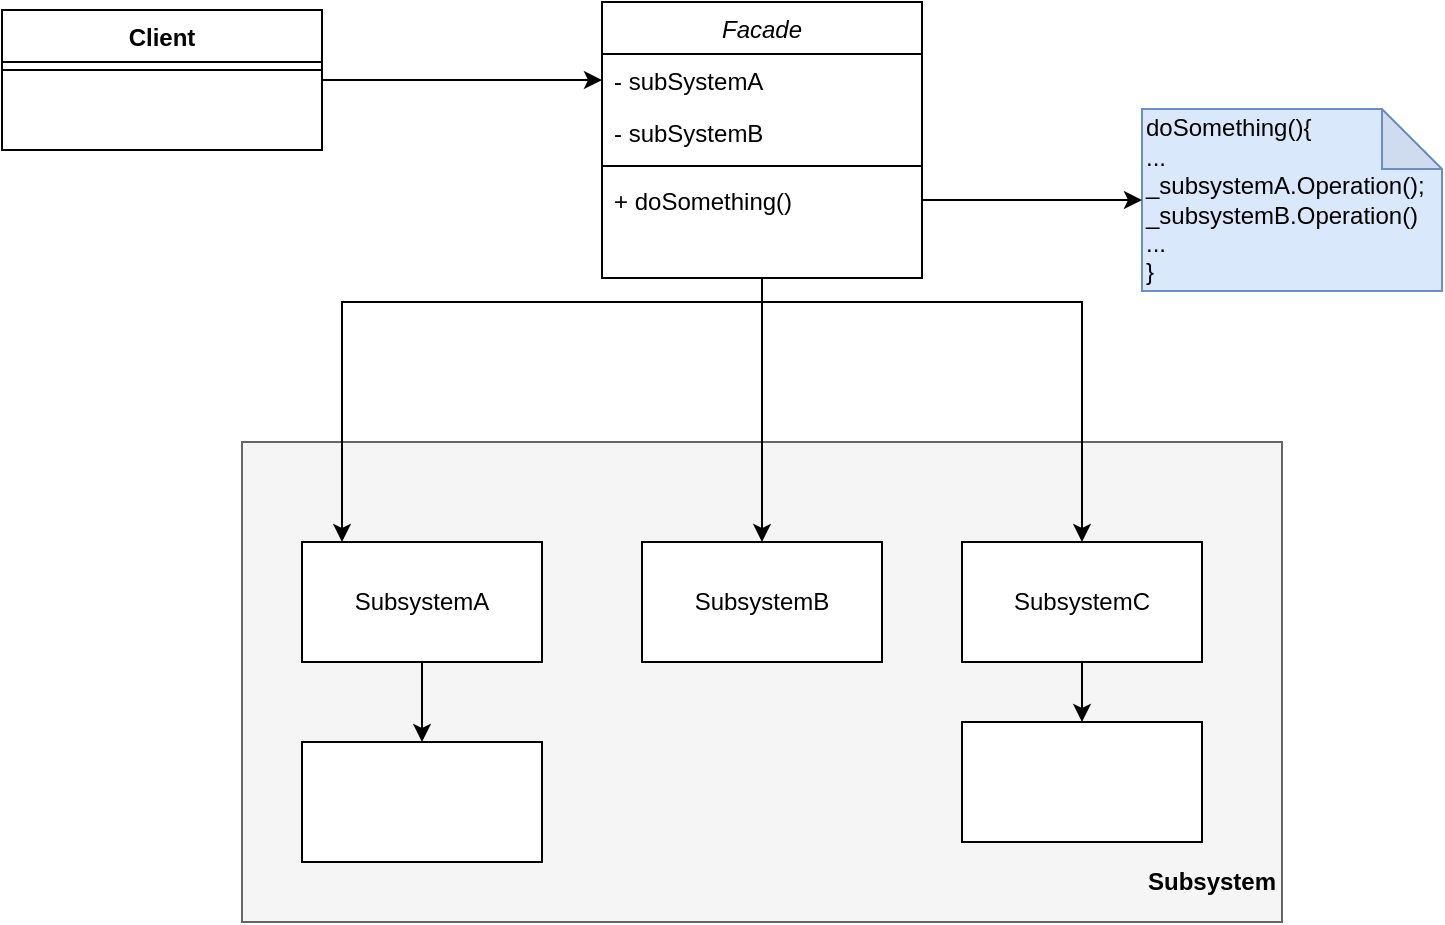 <mxfile version="13.6.10" type="device"><diagram id="C5RBs43oDa-KdzZeNtuy" name="Page-1"><mxGraphModel dx="1298" dy="785" grid="1" gridSize="10" guides="1" tooltips="1" connect="1" arrows="1" fold="1" page="1" pageScale="1" pageWidth="827" pageHeight="1169" math="0" shadow="0"><root><mxCell id="WIyWlLk6GJQsqaUBKTNV-0"/><mxCell id="WIyWlLk6GJQsqaUBKTNV-1" parent="WIyWlLk6GJQsqaUBKTNV-0"/><mxCell id="ZkrSqkKv9cSo2jQq2VfD-9" style="edgeStyle=orthogonalEdgeStyle;rounded=0;orthogonalLoop=1;jettySize=auto;html=1;entryX=0;entryY=0.5;entryDx=0;entryDy=0;" edge="1" parent="WIyWlLk6GJQsqaUBKTNV-1" source="ZkrSqkKv9cSo2jQq2VfD-6" target="ZkrSqkKv9cSo2jQq2VfD-1"><mxGeometry relative="1" as="geometry"/></mxCell><mxCell id="ZkrSqkKv9cSo2jQq2VfD-10" value="" style="rounded=0;whiteSpace=wrap;html=1;fillColor=#f5f5f5;strokeColor=#666666;fontColor=#333333;" vertex="1" parent="WIyWlLk6GJQsqaUBKTNV-1"><mxGeometry x="160" y="290" width="520" height="240" as="geometry"/></mxCell><mxCell id="ZkrSqkKv9cSo2jQq2VfD-19" style="edgeStyle=orthogonalEdgeStyle;rounded=0;orthogonalLoop=1;jettySize=auto;html=1;entryX=0.5;entryY=0;entryDx=0;entryDy=0;" edge="1" parent="WIyWlLk6GJQsqaUBKTNV-1" source="ZkrSqkKv9cSo2jQq2VfD-11" target="ZkrSqkKv9cSo2jQq2VfD-18"><mxGeometry relative="1" as="geometry"/></mxCell><mxCell id="ZkrSqkKv9cSo2jQq2VfD-11" value="SubsystemA" style="rounded=0;whiteSpace=wrap;html=1;" vertex="1" parent="WIyWlLk6GJQsqaUBKTNV-1"><mxGeometry x="190" y="340" width="120" height="60" as="geometry"/></mxCell><mxCell id="ZkrSqkKv9cSo2jQq2VfD-12" value="SubsystemB" style="rounded=0;whiteSpace=wrap;html=1;" vertex="1" parent="WIyWlLk6GJQsqaUBKTNV-1"><mxGeometry x="360" y="340" width="120" height="60" as="geometry"/></mxCell><mxCell id="ZkrSqkKv9cSo2jQq2VfD-21" style="edgeStyle=orthogonalEdgeStyle;rounded=0;orthogonalLoop=1;jettySize=auto;html=1;entryX=0.5;entryY=0;entryDx=0;entryDy=0;" edge="1" parent="WIyWlLk6GJQsqaUBKTNV-1" source="ZkrSqkKv9cSo2jQq2VfD-13" target="ZkrSqkKv9cSo2jQq2VfD-20"><mxGeometry relative="1" as="geometry"/></mxCell><mxCell id="ZkrSqkKv9cSo2jQq2VfD-13" value="SubsystemC" style="rounded=0;whiteSpace=wrap;html=1;" vertex="1" parent="WIyWlLk6GJQsqaUBKTNV-1"><mxGeometry x="520" y="340" width="120" height="60" as="geometry"/></mxCell><mxCell id="ZkrSqkKv9cSo2jQq2VfD-14" value="Subsystem" style="text;html=1;strokeColor=none;fillColor=none;align=center;verticalAlign=middle;whiteSpace=wrap;rounded=0;fontStyle=1" vertex="1" parent="WIyWlLk6GJQsqaUBKTNV-1"><mxGeometry x="610" y="500" width="70" height="20" as="geometry"/></mxCell><mxCell id="ZkrSqkKv9cSo2jQq2VfD-18" value="" style="rounded=0;whiteSpace=wrap;html=1;" vertex="1" parent="WIyWlLk6GJQsqaUBKTNV-1"><mxGeometry x="190" y="440" width="120" height="60" as="geometry"/></mxCell><mxCell id="ZkrSqkKv9cSo2jQq2VfD-20" value="" style="rounded=0;whiteSpace=wrap;html=1;" vertex="1" parent="WIyWlLk6GJQsqaUBKTNV-1"><mxGeometry x="520" y="430" width="120" height="60" as="geometry"/></mxCell><mxCell id="ZkrSqkKv9cSo2jQq2VfD-22" value="doSomething(){&lt;br&gt;...&lt;br&gt;_subsystemA.Operation();&lt;br&gt;_subsystemB.Operation()&lt;br&gt;...&lt;br&gt;}" style="shape=note;whiteSpace=wrap;html=1;backgroundOutline=1;darkOpacity=0.05;align=left;fillColor=#dae8fc;strokeColor=#6c8ebf;" vertex="1" parent="WIyWlLk6GJQsqaUBKTNV-1"><mxGeometry x="610" y="123.5" width="150" height="91" as="geometry"/></mxCell><mxCell id="ZkrSqkKv9cSo2jQq2VfD-23" style="edgeStyle=orthogonalEdgeStyle;rounded=0;orthogonalLoop=1;jettySize=auto;html=1;" edge="1" parent="WIyWlLk6GJQsqaUBKTNV-1" source="ZkrSqkKv9cSo2jQq2VfD-5" target="ZkrSqkKv9cSo2jQq2VfD-22"><mxGeometry relative="1" as="geometry"/></mxCell><mxCell id="ZkrSqkKv9cSo2jQq2VfD-0" value="Facade" style="swimlane;fontStyle=2;align=center;verticalAlign=top;childLayout=stackLayout;horizontal=1;startSize=26;horizontalStack=0;resizeParent=1;resizeLast=0;collapsible=1;marginBottom=0;rounded=0;shadow=0;strokeWidth=1;" vertex="1" parent="WIyWlLk6GJQsqaUBKTNV-1" treatAsSingle="0"><mxGeometry x="340" y="70" width="160" height="138" as="geometry"><mxRectangle x="230" y="140" width="160" height="26" as="alternateBounds"/></mxGeometry></mxCell><mxCell id="ZkrSqkKv9cSo2jQq2VfD-1" value="- subSystemA" style="text;align=left;verticalAlign=top;spacingLeft=4;spacingRight=4;overflow=hidden;rotatable=0;points=[[0,0.5],[1,0.5]];portConstraint=eastwest;" vertex="1" parent="ZkrSqkKv9cSo2jQq2VfD-0"><mxGeometry y="26" width="160" height="26" as="geometry"/></mxCell><mxCell id="ZkrSqkKv9cSo2jQq2VfD-2" value="- subSystemB" style="text;align=left;verticalAlign=top;spacingLeft=4;spacingRight=4;overflow=hidden;rotatable=0;points=[[0,0.5],[1,0.5]];portConstraint=eastwest;rounded=0;shadow=0;html=0;" vertex="1" parent="ZkrSqkKv9cSo2jQq2VfD-0"><mxGeometry y="52" width="160" height="26" as="geometry"/></mxCell><mxCell id="ZkrSqkKv9cSo2jQq2VfD-4" value="" style="line;html=1;strokeWidth=1;align=left;verticalAlign=middle;spacingTop=-1;spacingLeft=3;spacingRight=3;rotatable=0;labelPosition=right;points=[];portConstraint=eastwest;" vertex="1" parent="ZkrSqkKv9cSo2jQq2VfD-0"><mxGeometry y="78" width="160" height="8" as="geometry"/></mxCell><mxCell id="ZkrSqkKv9cSo2jQq2VfD-5" value="+ doSomething()" style="text;align=left;verticalAlign=top;spacingLeft=4;spacingRight=4;overflow=hidden;rotatable=0;points=[[0,0.5],[1,0.5]];portConstraint=eastwest;" vertex="1" parent="ZkrSqkKv9cSo2jQq2VfD-0"><mxGeometry y="86" width="160" height="26" as="geometry"/></mxCell><mxCell id="ZkrSqkKv9cSo2jQq2VfD-6" value="Client" style="swimlane;fontStyle=1;align=center;verticalAlign=top;childLayout=stackLayout;horizontal=1;startSize=26;horizontalStack=0;resizeParent=1;resizeLast=0;collapsible=1;marginBottom=0;rounded=0;shadow=0;strokeWidth=1;" vertex="1" parent="WIyWlLk6GJQsqaUBKTNV-1" treatAsSingle="0"><mxGeometry x="40" y="74" width="160" height="70" as="geometry"><mxRectangle x="340" y="380" width="170" height="26" as="alternateBounds"/></mxGeometry></mxCell><mxCell id="ZkrSqkKv9cSo2jQq2VfD-8" value="" style="line;html=1;strokeWidth=1;align=left;verticalAlign=middle;spacingTop=-1;spacingLeft=3;spacingRight=3;rotatable=0;labelPosition=right;points=[];portConstraint=eastwest;" vertex="1" parent="ZkrSqkKv9cSo2jQq2VfD-6"><mxGeometry y="26" width="160" height="8" as="geometry"/></mxCell><mxCell id="ZkrSqkKv9cSo2jQq2VfD-15" style="edgeStyle=orthogonalEdgeStyle;rounded=0;orthogonalLoop=1;jettySize=auto;html=1;" edge="1" parent="WIyWlLk6GJQsqaUBKTNV-1" source="ZkrSqkKv9cSo2jQq2VfD-0" target="ZkrSqkKv9cSo2jQq2VfD-11"><mxGeometry relative="1" as="geometry"><Array as="points"><mxPoint x="420" y="220"/><mxPoint x="210" y="220"/></Array></mxGeometry></mxCell><mxCell id="ZkrSqkKv9cSo2jQq2VfD-16" style="edgeStyle=orthogonalEdgeStyle;rounded=0;orthogonalLoop=1;jettySize=auto;html=1;" edge="1" parent="WIyWlLk6GJQsqaUBKTNV-1" source="ZkrSqkKv9cSo2jQq2VfD-0" target="ZkrSqkKv9cSo2jQq2VfD-12"><mxGeometry relative="1" as="geometry"/></mxCell><mxCell id="ZkrSqkKv9cSo2jQq2VfD-17" style="edgeStyle=orthogonalEdgeStyle;rounded=0;orthogonalLoop=1;jettySize=auto;html=1;" edge="1" parent="WIyWlLk6GJQsqaUBKTNV-1" source="ZkrSqkKv9cSo2jQq2VfD-0" target="ZkrSqkKv9cSo2jQq2VfD-13"><mxGeometry relative="1" as="geometry"><Array as="points"><mxPoint x="420" y="220"/><mxPoint x="580" y="220"/></Array></mxGeometry></mxCell></root></mxGraphModel></diagram></mxfile>